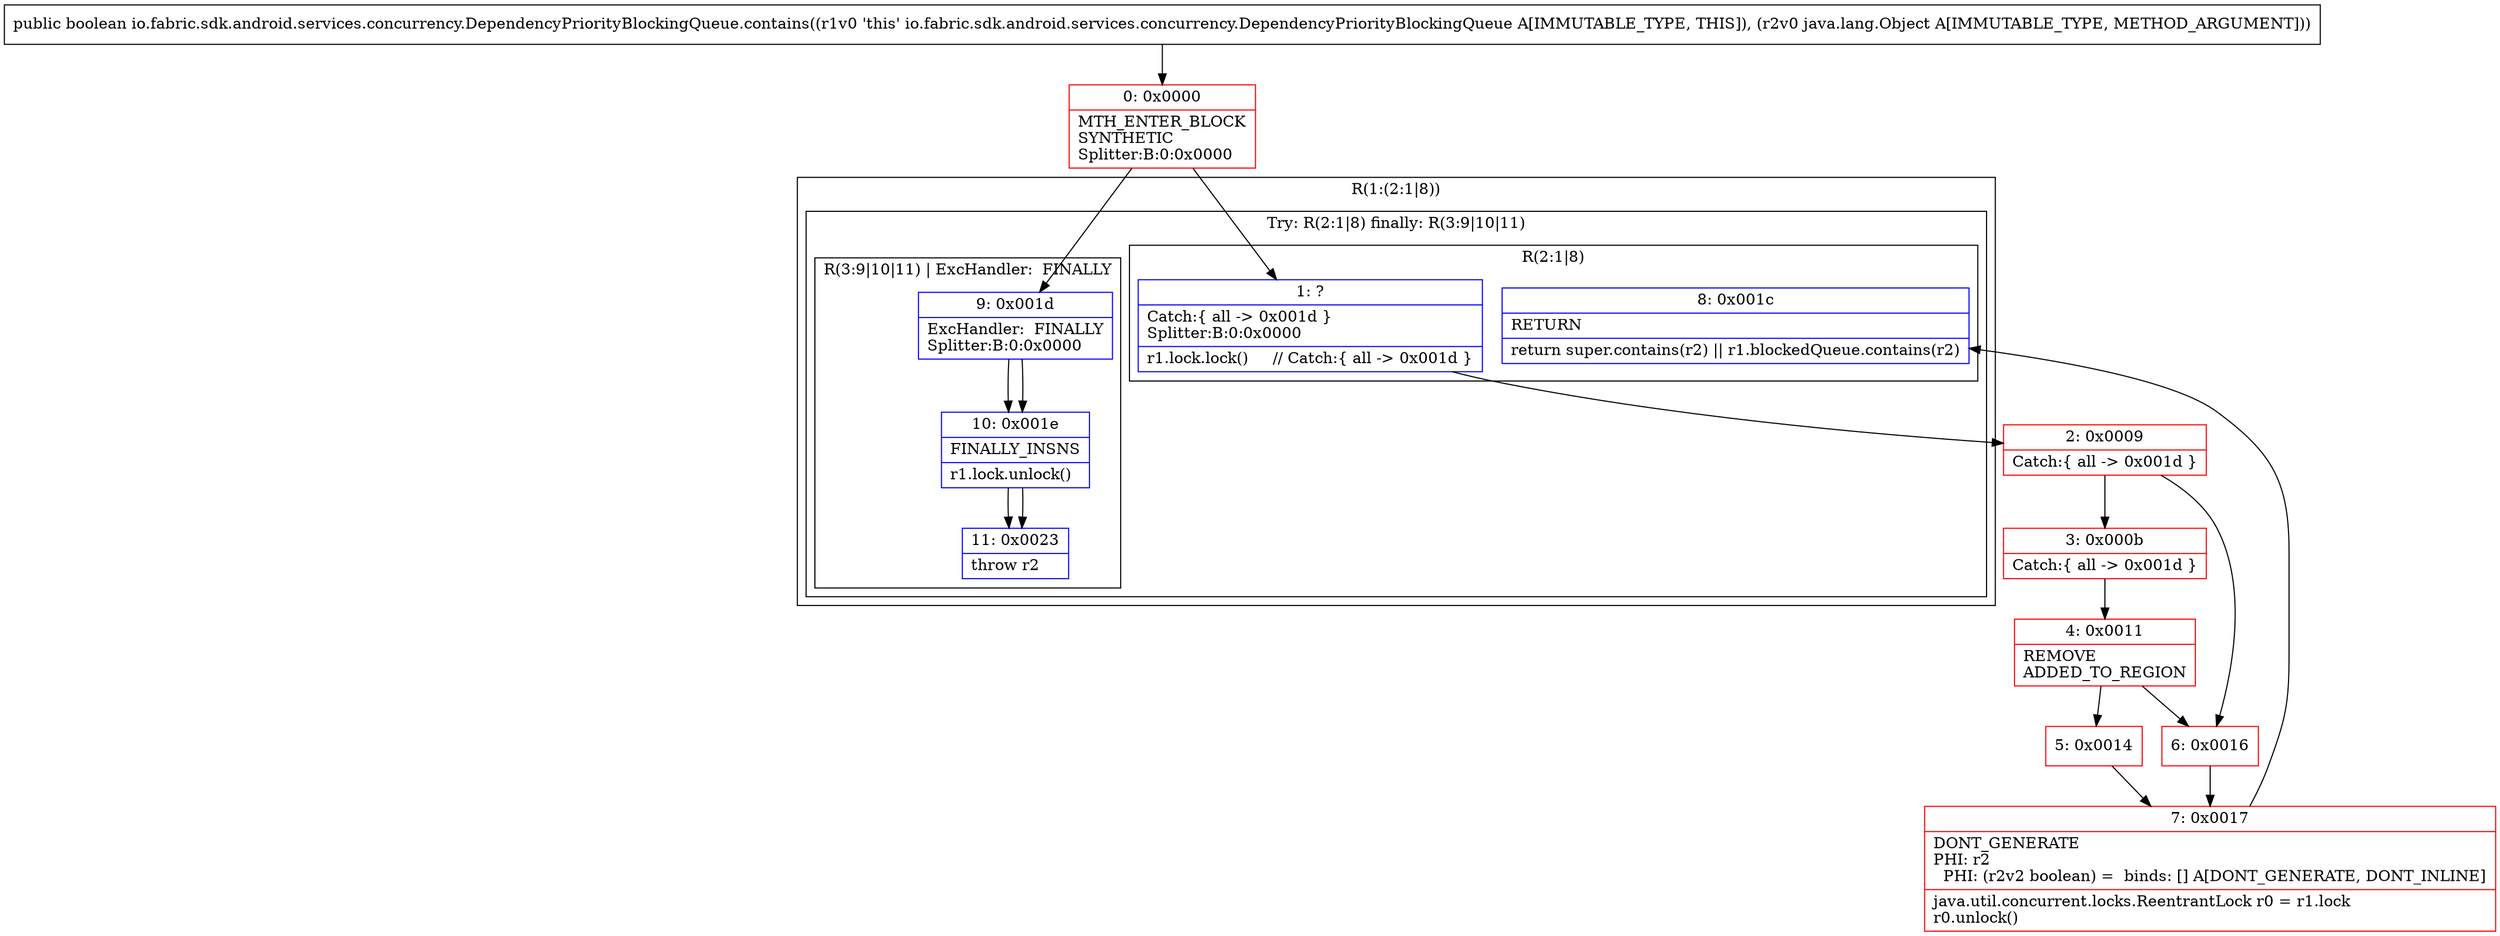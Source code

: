 digraph "CFG forio.fabric.sdk.android.services.concurrency.DependencyPriorityBlockingQueue.contains(Ljava\/lang\/Object;)Z" {
subgraph cluster_Region_130837278 {
label = "R(1:(2:1|8))";
node [shape=record,color=blue];
subgraph cluster_TryCatchRegion_1290424025 {
label = "Try: R(2:1|8) finally: R(3:9|10|11)";
node [shape=record,color=blue];
subgraph cluster_Region_1293530063 {
label = "R(2:1|8)";
node [shape=record,color=blue];
Node_1 [shape=record,label="{1\:\ ?|Catch:\{ all \-\> 0x001d \}\lSplitter:B:0:0x0000\l|r1.lock.lock()     \/\/ Catch:\{ all \-\> 0x001d \}\l}"];
Node_8 [shape=record,label="{8\:\ 0x001c|RETURN\l|return super.contains(r2) \|\| r1.blockedQueue.contains(r2)\l}"];
}
subgraph cluster_Region_543551207 {
label = "R(3:9|10|11) | ExcHandler:  FINALLY\l";
node [shape=record,color=blue];
Node_9 [shape=record,label="{9\:\ 0x001d|ExcHandler:  FINALLY\lSplitter:B:0:0x0000\l}"];
Node_10 [shape=record,label="{10\:\ 0x001e|FINALLY_INSNS\l|r1.lock.unlock()\l}"];
Node_11 [shape=record,label="{11\:\ 0x0023|throw r2\l}"];
}
}
}
subgraph cluster_Region_543551207 {
label = "R(3:9|10|11) | ExcHandler:  FINALLY\l";
node [shape=record,color=blue];
Node_9 [shape=record,label="{9\:\ 0x001d|ExcHandler:  FINALLY\lSplitter:B:0:0x0000\l}"];
Node_10 [shape=record,label="{10\:\ 0x001e|FINALLY_INSNS\l|r1.lock.unlock()\l}"];
Node_11 [shape=record,label="{11\:\ 0x0023|throw r2\l}"];
}
Node_0 [shape=record,color=red,label="{0\:\ 0x0000|MTH_ENTER_BLOCK\lSYNTHETIC\lSplitter:B:0:0x0000\l}"];
Node_2 [shape=record,color=red,label="{2\:\ 0x0009|Catch:\{ all \-\> 0x001d \}\l}"];
Node_3 [shape=record,color=red,label="{3\:\ 0x000b|Catch:\{ all \-\> 0x001d \}\l}"];
Node_4 [shape=record,color=red,label="{4\:\ 0x0011|REMOVE\lADDED_TO_REGION\l}"];
Node_5 [shape=record,color=red,label="{5\:\ 0x0014}"];
Node_6 [shape=record,color=red,label="{6\:\ 0x0016}"];
Node_7 [shape=record,color=red,label="{7\:\ 0x0017|DONT_GENERATE\lPHI: r2 \l  PHI: (r2v2 boolean) =  binds: [] A[DONT_GENERATE, DONT_INLINE]\l|java.util.concurrent.locks.ReentrantLock r0 = r1.lock\lr0.unlock()\l}"];
MethodNode[shape=record,label="{public boolean io.fabric.sdk.android.services.concurrency.DependencyPriorityBlockingQueue.contains((r1v0 'this' io.fabric.sdk.android.services.concurrency.DependencyPriorityBlockingQueue A[IMMUTABLE_TYPE, THIS]), (r2v0 java.lang.Object A[IMMUTABLE_TYPE, METHOD_ARGUMENT])) }"];
MethodNode -> Node_0;
Node_1 -> Node_2;
Node_9 -> Node_10;
Node_10 -> Node_11;
Node_9 -> Node_10;
Node_10 -> Node_11;
Node_0 -> Node_1;
Node_0 -> Node_9;
Node_2 -> Node_3;
Node_2 -> Node_6;
Node_3 -> Node_4;
Node_4 -> Node_5;
Node_4 -> Node_6;
Node_5 -> Node_7;
Node_6 -> Node_7;
Node_7 -> Node_8;
}

